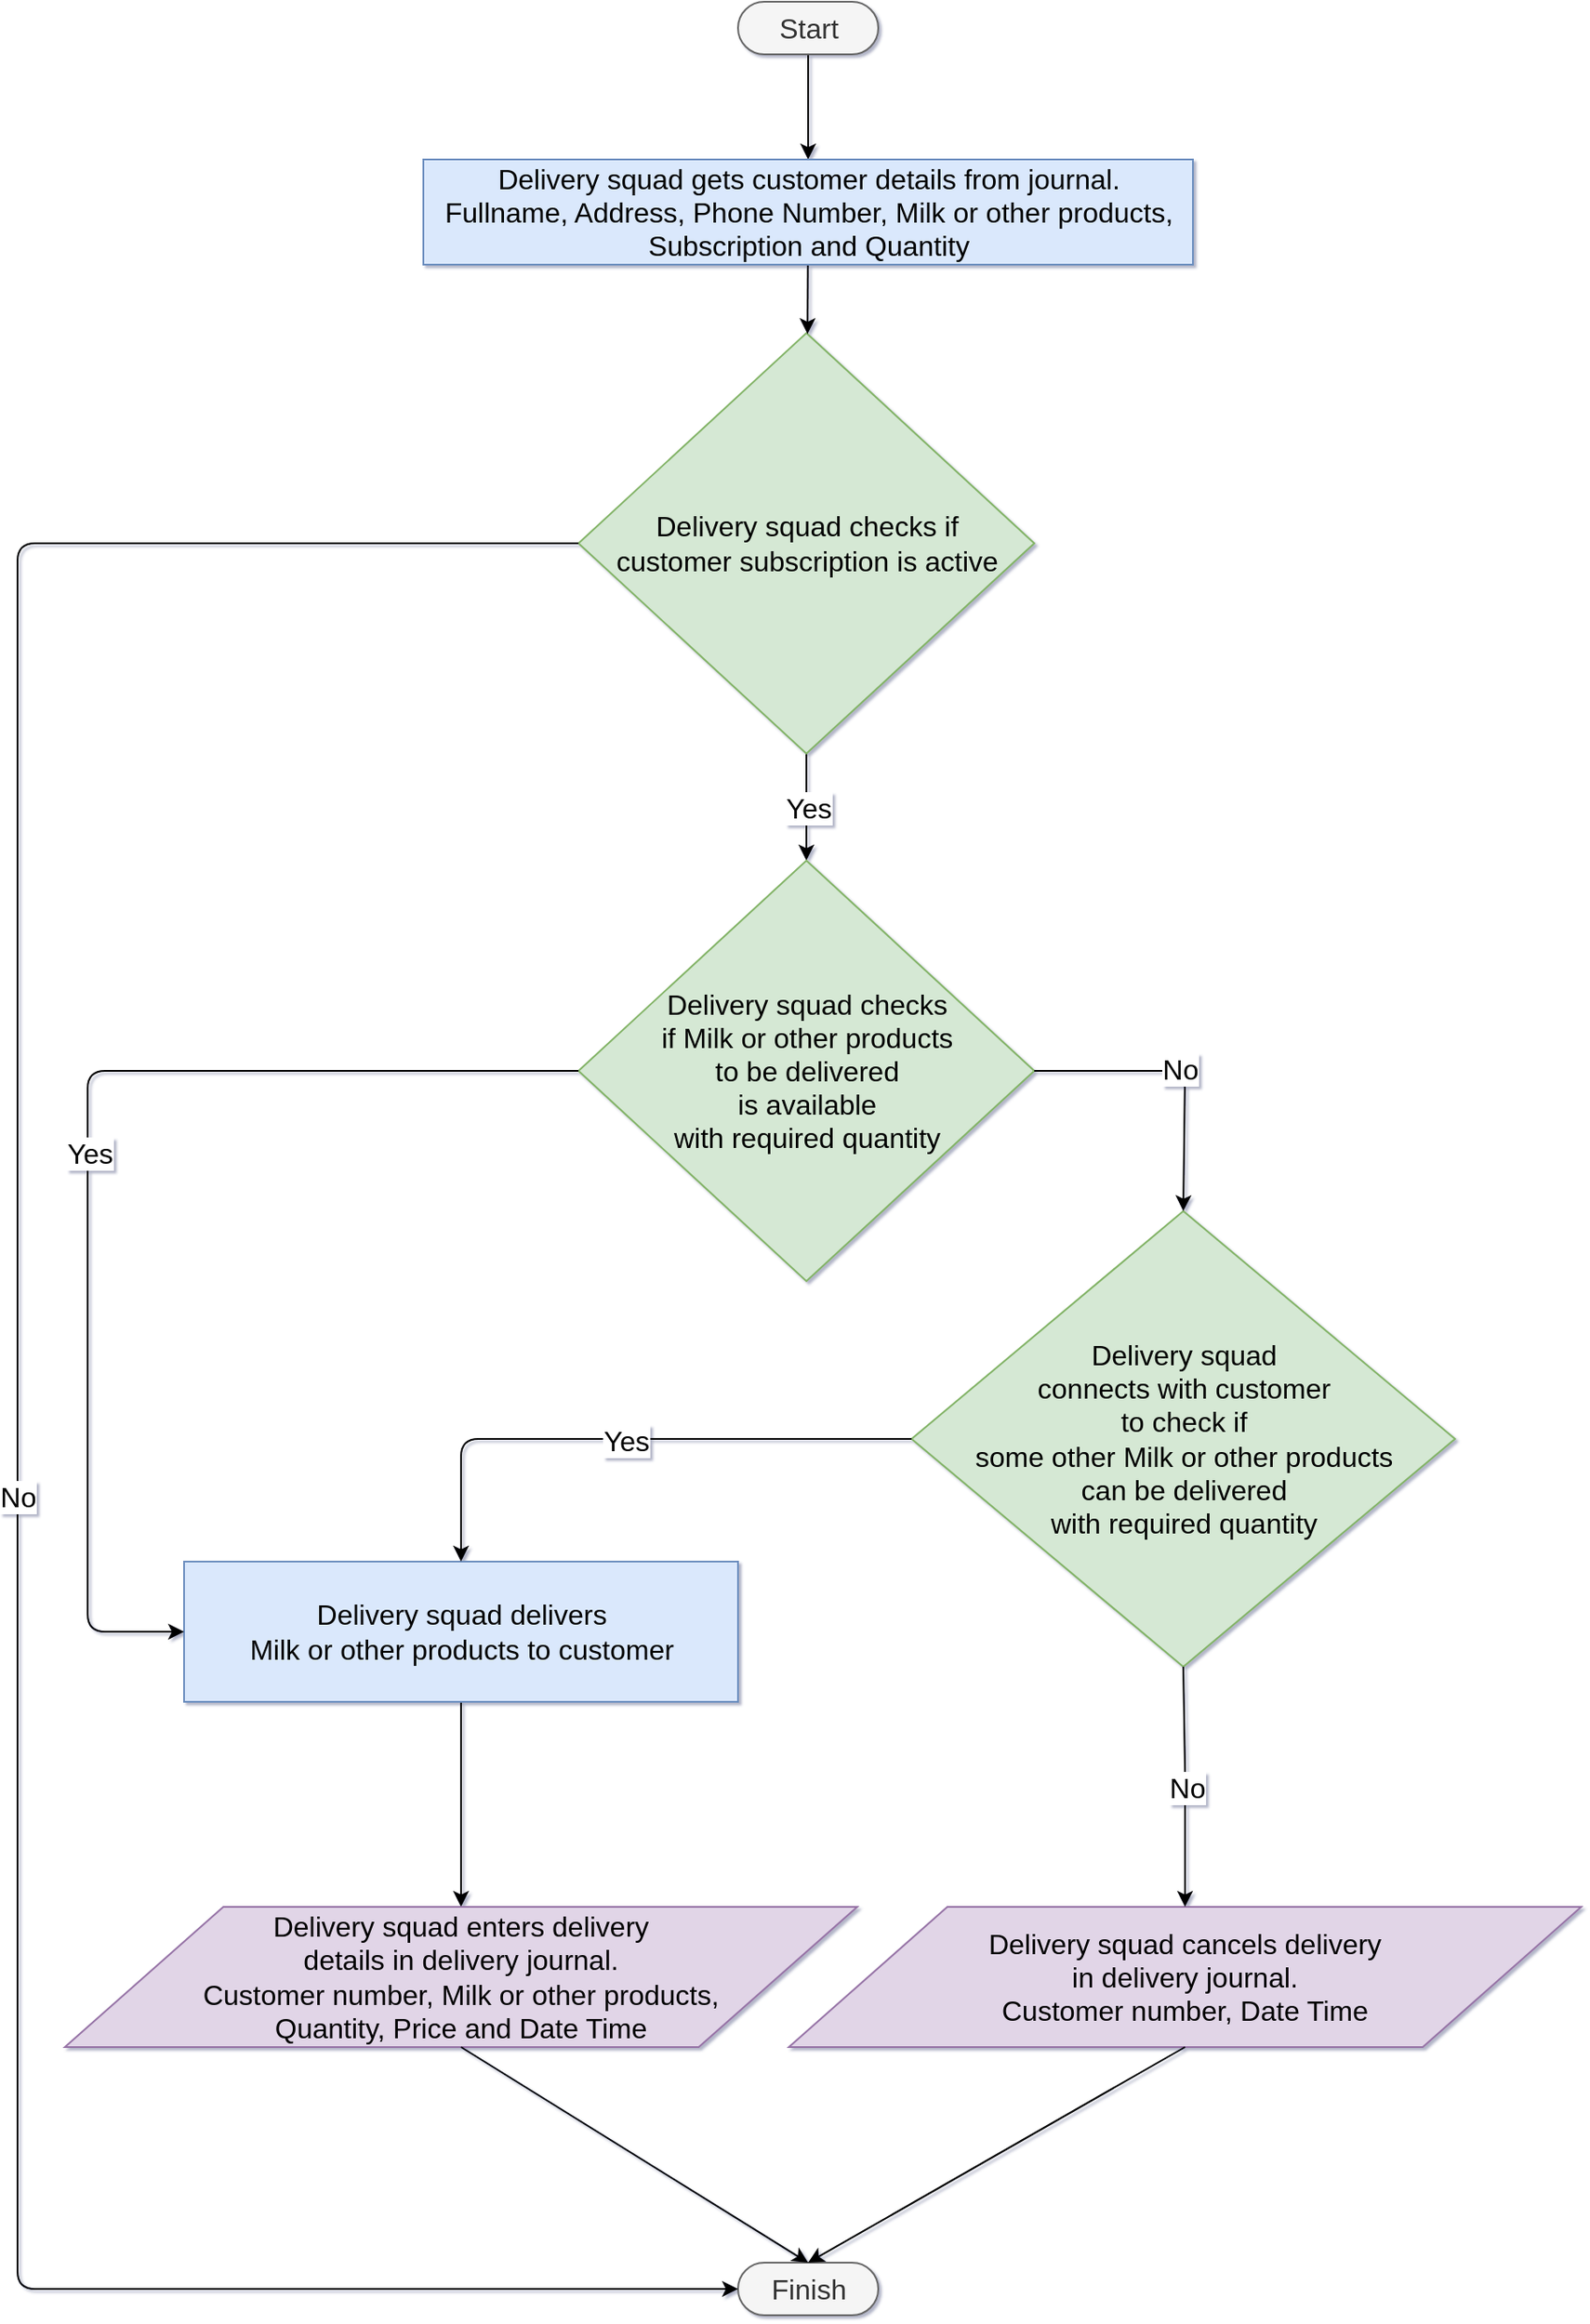 <mxfile>
    <diagram id="gYplu0gBrDNn6FZVZYES" name="Page-1">
        <mxGraphModel dx="635" dy="539" grid="1" gridSize="10" guides="1" tooltips="1" connect="1" arrows="1" fold="1" page="1" pageScale="1" pageWidth="1169" pageHeight="827" math="0" shadow="1">
            <root>
                <mxCell id="0"/>
                <mxCell id="1" parent="0"/>
                <mxCell id="9" value="" style="edgeStyle=none;html=1;fontSize=16;entryX=0.5;entryY=0;entryDx=0;entryDy=0;" parent="1" source="2" target="22" edge="1">
                    <mxGeometry relative="1" as="geometry"/>
                </mxCell>
                <mxCell id="2" value="&lt;font style=&quot;font-size: 16px;&quot;&gt;Start&lt;/font&gt;" style="html=1;dashed=0;whitespace=wrap;shape=mxgraph.dfd.start;fillColor=#f5f5f5;fontColor=#333333;strokeColor=#666666;fontSize=16;" parent="1" vertex="1">
                    <mxGeometry x="571" y="10" width="80" height="30" as="geometry"/>
                </mxCell>
                <mxCell id="12" value="" style="edgeStyle=none;html=1;fontSize=16;entryX=0.5;entryY=0;entryDx=0;entryDy=0;exitX=0.5;exitY=1;exitDx=0;exitDy=0;" parent="1" source="4" target="24" edge="1">
                    <mxGeometry relative="1" as="geometry">
                        <Array as="points"/>
                    </mxGeometry>
                </mxCell>
                <mxCell id="19" value="Yes" style="edgeLabel;html=1;align=center;verticalAlign=middle;resizable=0;points=[];fontSize=16;" parent="12" vertex="1" connectable="0">
                    <mxGeometry x="-0.002" y="1" relative="1" as="geometry">
                        <mxPoint as="offset"/>
                    </mxGeometry>
                </mxCell>
                <mxCell id="4" value="&lt;span class=&quot;nodeLabel&quot; style=&quot;font-size: 16px;&quot;&gt;Delivery squad checks if &lt;br style=&quot;font-size: 16px;&quot;&gt;customer subscription is active&lt;/span&gt;" style="shape=rhombus;html=1;dashed=0;whitespace=wrap;perimeter=rhombusPerimeter;fillColor=#d5e8d4;strokeColor=#82b366;fontSize=16;" parent="1" vertex="1">
                    <mxGeometry x="480" y="199" width="260" height="240" as="geometry"/>
                </mxCell>
                <mxCell id="15" value="" style="edgeStyle=none;html=1;fontSize=16;" parent="1" source="6" target="7" edge="1">
                    <mxGeometry relative="1" as="geometry"/>
                </mxCell>
                <mxCell id="6" value="&lt;span class=&quot;nodeLabel&quot; style=&quot;font-size: 16px;&quot;&gt;Delivery squad delivers &lt;br style=&quot;font-size: 16px;&quot;&gt; Milk or other products to customer&lt;/span&gt;" style="html=1;dashed=0;whitespace=wrap;fillColor=#dae8fc;strokeColor=#6c8ebf;fontSize=16;" parent="1" vertex="1">
                    <mxGeometry x="255" y="900" width="316" height="80" as="geometry"/>
                </mxCell>
                <mxCell id="7" value="&lt;span class=&quot;nodeLabel&quot; style=&quot;font-size: 16px;&quot;&gt;Delivery squad enters delivery &lt;br style=&quot;font-size: 16px;&quot;&gt;details in delivery journal. &lt;br style=&quot;font-size: 16px;&quot;&gt; Customer number, Milk or other products, &lt;br style=&quot;font-size: 16px;&quot;&gt;Quantity, Price and Date Time&lt;/span&gt;" style="shape=parallelogram;perimeter=parallelogramPerimeter;whiteSpace=wrap;html=1;dashed=0;fillColor=#e1d5e7;strokeColor=#9673a6;fontSize=16;" parent="1" vertex="1">
                    <mxGeometry x="187" y="1097" width="452" height="80" as="geometry"/>
                </mxCell>
                <mxCell id="8" value="Finish" style="html=1;dashed=0;whitespace=wrap;shape=mxgraph.dfd.start;fillColor=#f5f5f5;fontColor=#333333;strokeColor=#666666;fontSize=16;" parent="1" vertex="1">
                    <mxGeometry x="571" y="1300" width="80" height="30" as="geometry"/>
                </mxCell>
                <mxCell id="13" value="No" style="edgeStyle=none;html=1;entryX=0;entryY=0.5;entryDx=0;entryDy=0;entryPerimeter=0;exitX=0;exitY=0.5;exitDx=0;exitDy=0;fontSize=16;" parent="1" source="4" target="8" edge="1">
                    <mxGeometry relative="1" as="geometry">
                        <mxPoint x="464.606" y="484.468" as="sourcePoint"/>
                        <mxPoint x="271.178" y="573" as="targetPoint"/>
                        <Array as="points">
                            <mxPoint x="160" y="319"/>
                            <mxPoint x="160" y="842"/>
                            <mxPoint x="160" y="1315"/>
                        </Array>
                    </mxGeometry>
                </mxCell>
                <mxCell id="23" value="" style="edgeStyle=none;html=1;fontSize=16;" parent="1" source="22" target="4" edge="1">
                    <mxGeometry relative="1" as="geometry">
                        <mxPoint x="414.131" y="236" as="targetPoint"/>
                    </mxGeometry>
                </mxCell>
                <mxCell id="22" value="&lt;span class=&quot;nodeLabel&quot; style=&quot;font-size: 16px;&quot;&gt;Delivery squad gets customer details from journal. &lt;br style=&quot;font-size: 16px;&quot;&gt; Fullname, Address, Phone Number, Milk or other products, &lt;br style=&quot;font-size: 16px;&quot;&gt; Subscription and Quantity&lt;/span&gt;" style="html=1;dashed=0;whitespace=wrap;fillColor=#dae8fc;strokeColor=#6c8ebf;fontSize=16;" parent="1" vertex="1">
                    <mxGeometry x="391.5" y="100" width="439" height="60" as="geometry"/>
                </mxCell>
                <mxCell id="24" value="&lt;span class=&quot;nodeLabel&quot; style=&quot;font-size: 16px;&quot;&gt;Delivery squad checks &lt;br style=&quot;font-size: 16px;&quot;&gt; if Milk or other products &lt;br style=&quot;font-size: 16px;&quot;&gt; to be delivered &lt;br style=&quot;font-size: 16px;&quot;&gt; is available  &lt;br style=&quot;font-size: 16px;&quot;&gt; with required quantity&lt;/span&gt;" style="shape=rhombus;html=1;dashed=0;whitespace=wrap;perimeter=rhombusPerimeter;fillColor=#d5e8d4;strokeColor=#82b366;fontSize=16;" vertex="1" parent="1">
                    <mxGeometry x="480" y="500" width="260" height="240" as="geometry"/>
                </mxCell>
                <mxCell id="25" value="&lt;span class=&quot;nodeLabel&quot; style=&quot;font-size: 16px;&quot;&gt;Delivery squad &lt;br style=&quot;font-size: 16px;&quot;&gt; connects with customer &lt;br style=&quot;font-size: 16px;&quot;&gt; to check if &lt;br style=&quot;font-size: 16px;&quot;&gt; some other Milk or other products &lt;br style=&quot;font-size: 16px;&quot;&gt; can be delivered &lt;br style=&quot;font-size: 16px;&quot;&gt; with required quantity&lt;/span&gt;" style="shape=rhombus;html=1;dashed=0;whitespace=wrap;perimeter=rhombusPerimeter;fillColor=#d5e8d4;strokeColor=#82b366;fontSize=16;" vertex="1" parent="1">
                    <mxGeometry x="670" y="700" width="310" height="260" as="geometry"/>
                </mxCell>
                <mxCell id="26" value="" style="edgeStyle=none;html=1;fontSize=16;exitX=0;exitY=0.5;exitDx=0;exitDy=0;entryX=0;entryY=0.5;entryDx=0;entryDy=0;" edge="1" parent="1" source="24" target="6">
                    <mxGeometry relative="1" as="geometry">
                        <mxPoint x="544.476" y="329.579" as="sourcePoint"/>
                        <mxPoint x="400" y="700" as="targetPoint"/>
                        <Array as="points">
                            <mxPoint x="200" y="620"/>
                            <mxPoint x="200" y="780"/>
                            <mxPoint x="200" y="940"/>
                        </Array>
                    </mxGeometry>
                </mxCell>
                <mxCell id="27" value="Yes" style="edgeLabel;html=1;align=center;verticalAlign=middle;resizable=0;points=[];fontSize=16;" vertex="1" connectable="0" parent="26">
                    <mxGeometry x="-0.002" y="1" relative="1" as="geometry">
                        <mxPoint as="offset"/>
                    </mxGeometry>
                </mxCell>
                <mxCell id="28" value="" style="edgeStyle=none;html=1;fontSize=16;entryX=0.5;entryY=0;entryDx=0;entryDy=0;exitX=1;exitY=0.5;exitDx=0;exitDy=0;" edge="1" parent="1" source="24" target="25">
                    <mxGeometry relative="1" as="geometry">
                        <mxPoint x="512" y="450" as="sourcePoint"/>
                        <mxPoint x="708" y="480" as="targetPoint"/>
                        <Array as="points">
                            <mxPoint x="826" y="620"/>
                        </Array>
                    </mxGeometry>
                </mxCell>
                <mxCell id="29" value="No" style="edgeLabel;html=1;align=center;verticalAlign=middle;resizable=0;points=[];fontSize=16;" vertex="1" connectable="0" parent="28">
                    <mxGeometry x="-0.002" y="1" relative="1" as="geometry">
                        <mxPoint as="offset"/>
                    </mxGeometry>
                </mxCell>
                <mxCell id="30" value="" style="edgeStyle=none;html=1;fontSize=16;exitX=0;exitY=0.5;exitDx=0;exitDy=0;entryX=0.5;entryY=0;entryDx=0;entryDy=0;" edge="1" parent="1" source="25" target="6">
                    <mxGeometry relative="1" as="geometry">
                        <mxPoint x="583" y="590" as="sourcePoint"/>
                        <mxPoint x="408" y="940" as="targetPoint"/>
                        <Array as="points">
                            <mxPoint x="413" y="830"/>
                        </Array>
                    </mxGeometry>
                </mxCell>
                <mxCell id="31" value="Yes" style="edgeLabel;html=1;align=center;verticalAlign=middle;resizable=0;points=[];fontSize=16;" vertex="1" connectable="0" parent="30">
                    <mxGeometry x="-0.002" y="1" relative="1" as="geometry">
                        <mxPoint as="offset"/>
                    </mxGeometry>
                </mxCell>
                <mxCell id="32" value="&lt;span class=&quot;nodeLabel&quot; style=&quot;font-size: 16px;&quot;&gt;Delivery squad cancels delivery &lt;br style=&quot;font-size: 16px;&quot;&gt; in delivery journal. &lt;br style=&quot;font-size: 16px;&quot;&gt; Customer number, Date Time&lt;/span&gt;" style="shape=parallelogram;perimeter=parallelogramPerimeter;whiteSpace=wrap;html=1;dashed=0;fillColor=#e1d5e7;strokeColor=#9673a6;fontSize=16;" vertex="1" parent="1">
                    <mxGeometry x="600" y="1097" width="452" height="80" as="geometry"/>
                </mxCell>
                <mxCell id="33" value="" style="edgeStyle=none;html=1;fontSize=16;entryX=0.5;entryY=0.5;entryDx=0;entryDy=-15;entryPerimeter=0;exitX=0.5;exitY=1;exitDx=0;exitDy=0;" edge="1" parent="1" source="7" target="8">
                    <mxGeometry relative="1" as="geometry">
                        <mxPoint x="398" y="1150" as="sourcePoint"/>
                        <mxPoint x="397.5" y="1250" as="targetPoint"/>
                    </mxGeometry>
                </mxCell>
                <mxCell id="34" value="" style="edgeStyle=none;html=1;fontSize=16;entryX=0.5;entryY=0.5;entryDx=0;entryDy=-15;entryPerimeter=0;exitX=0.5;exitY=1;exitDx=0;exitDy=0;" edge="1" parent="1" source="32" target="8">
                    <mxGeometry relative="1" as="geometry">
                        <mxPoint x="408" y="1160" as="sourcePoint"/>
                        <mxPoint x="544.395" y="1314.395" as="targetPoint"/>
                    </mxGeometry>
                </mxCell>
                <mxCell id="35" value="" style="edgeStyle=none;html=1;fontSize=16;entryX=0.5;entryY=0;entryDx=0;entryDy=0;exitX=0.5;exitY=1;exitDx=0;exitDy=0;" edge="1" parent="1" source="25" target="32">
                    <mxGeometry relative="1" as="geometry">
                        <mxPoint x="708" y="700" as="sourcePoint"/>
                        <mxPoint x="708" y="760" as="targetPoint"/>
                        <Array as="points">
                            <mxPoint x="826" y="1020"/>
                        </Array>
                    </mxGeometry>
                </mxCell>
                <mxCell id="36" value="No" style="edgeLabel;html=1;align=center;verticalAlign=middle;resizable=0;points=[];fontSize=16;" vertex="1" connectable="0" parent="35">
                    <mxGeometry x="-0.002" y="1" relative="1" as="geometry">
                        <mxPoint as="offset"/>
                    </mxGeometry>
                </mxCell>
            </root>
        </mxGraphModel>
    </diagram>
</mxfile>